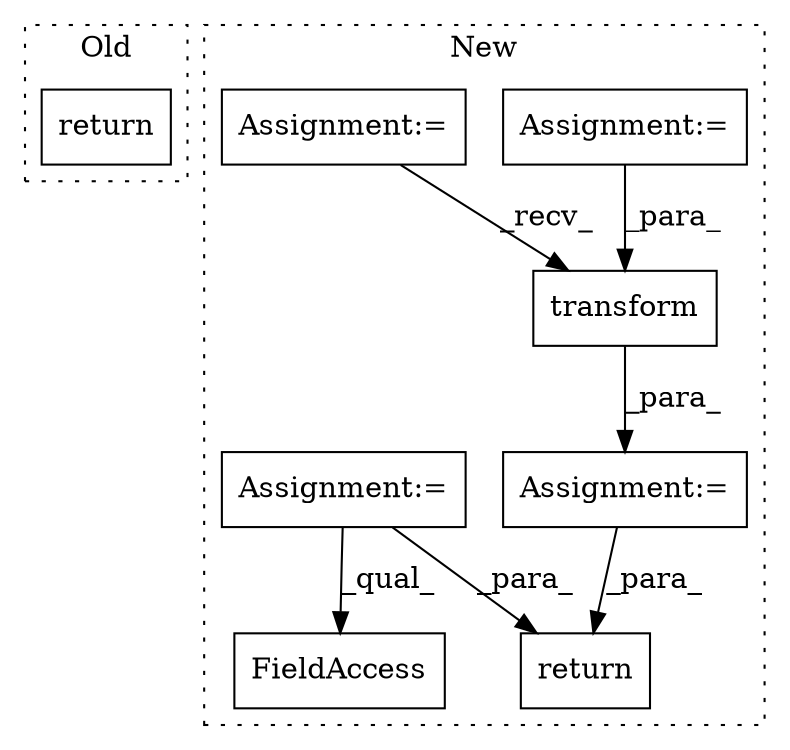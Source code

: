 digraph G {
subgraph cluster0 {
1 [label="return" a="41" s="750" l="7" shape="box"];
label = "Old";
style="dotted";
}
subgraph cluster1 {
2 [label="transform" a="32" s="1300,1334" l="10,1" shape="box"];
3 [label="return" a="41" s="1341" l="7" shape="box"];
4 [label="Assignment:=" a="7" s="1280" l="1" shape="box"];
5 [label="Assignment:=" a="7" s="1149" l="1" shape="box"];
6 [label="Assignment:=" a="7" s="890" l="1" shape="box"];
7 [label="Assignment:=" a="7" s="722" l="7" shape="box"];
8 [label="FieldAccess" a="22" s="1241" l="26" shape="box"];
label = "New";
style="dotted";
}
2 -> 4 [label="_para_"];
4 -> 3 [label="_para_"];
5 -> 2 [label="_para_"];
6 -> 2 [label="_recv_"];
7 -> 3 [label="_para_"];
7 -> 8 [label="_qual_"];
}